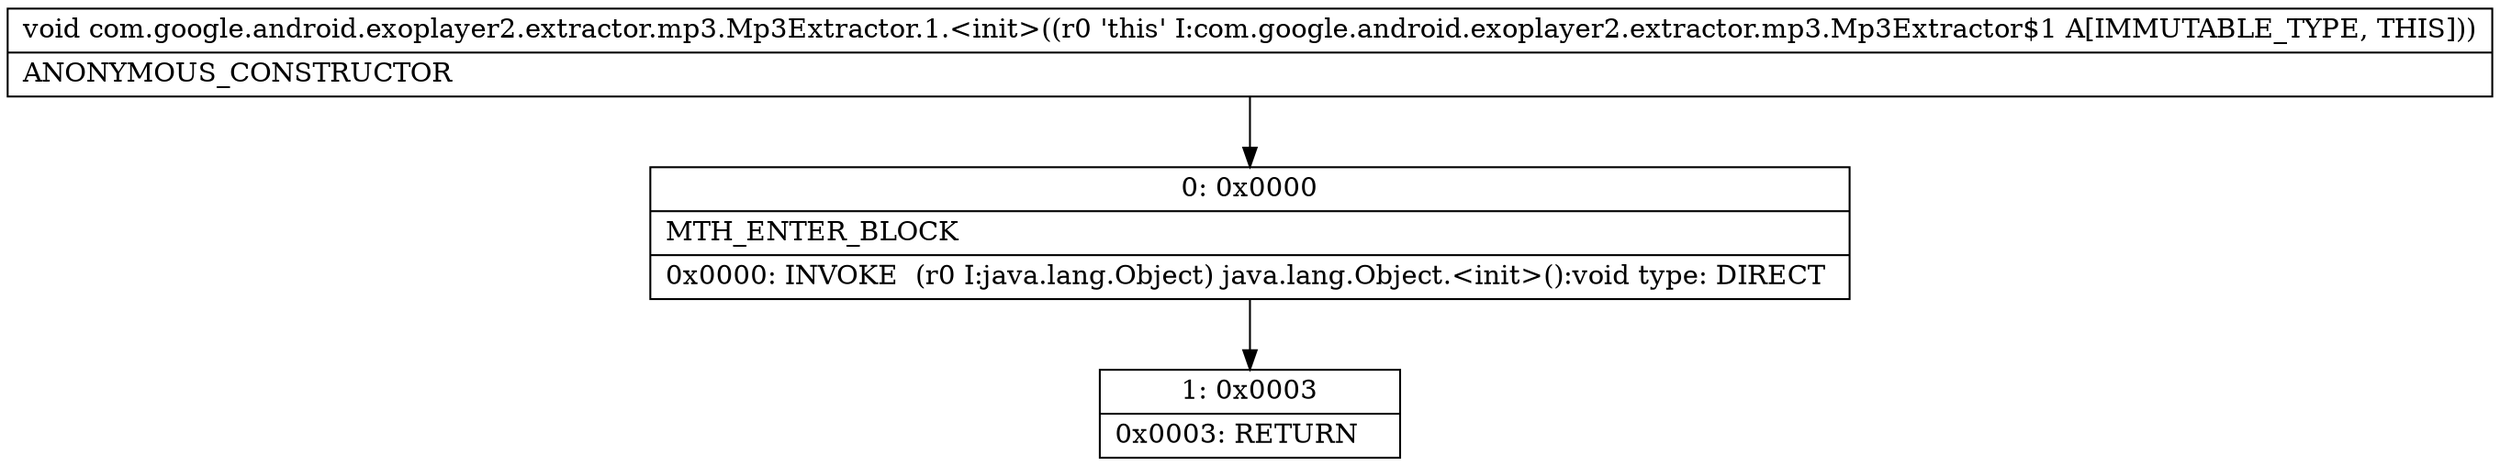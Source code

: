 digraph "CFG forcom.google.android.exoplayer2.extractor.mp3.Mp3Extractor.1.\<init\>()V" {
Node_0 [shape=record,label="{0\:\ 0x0000|MTH_ENTER_BLOCK\l|0x0000: INVOKE  (r0 I:java.lang.Object) java.lang.Object.\<init\>():void type: DIRECT \l}"];
Node_1 [shape=record,label="{1\:\ 0x0003|0x0003: RETURN   \l}"];
MethodNode[shape=record,label="{void com.google.android.exoplayer2.extractor.mp3.Mp3Extractor.1.\<init\>((r0 'this' I:com.google.android.exoplayer2.extractor.mp3.Mp3Extractor$1 A[IMMUTABLE_TYPE, THIS]))  | ANONYMOUS_CONSTRUCTOR\l}"];
MethodNode -> Node_0;
Node_0 -> Node_1;
}

